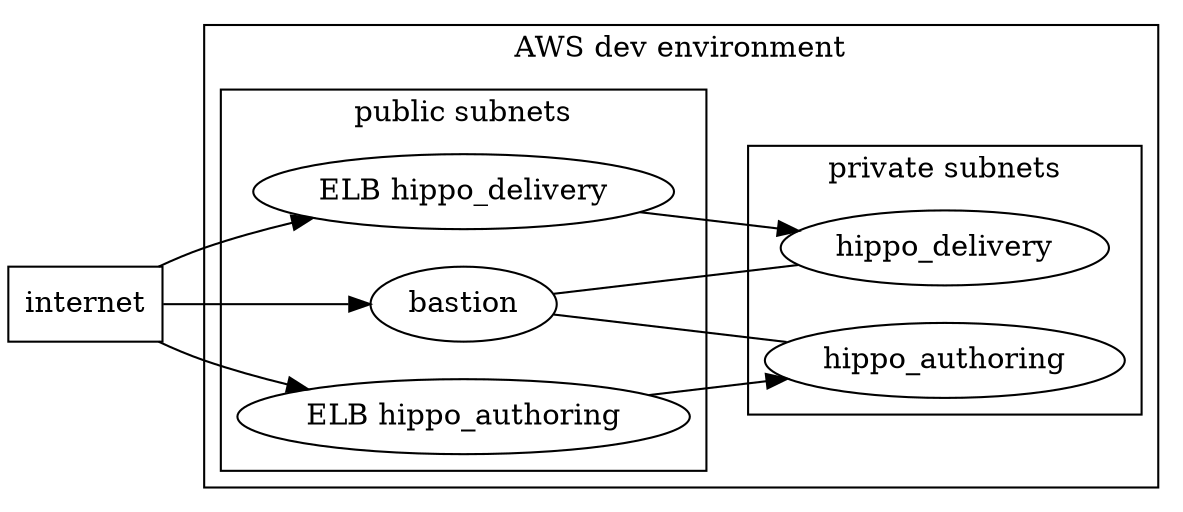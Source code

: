 digraph finite_state_machine {
  rankdir=LR;

  internet [shape=rectangle]

  subgraph cluster_aws {
    label = "AWS dev environment"

    subgraph cluster_public {
      label = "public subnets"
      bastion
      "ELB hippo_delivery"
      "ELB hippo_authoring"
    }
    subgraph cluster_private {
      label = "private subnets"
      hippo_authoring
      hippo_delivery
    }
  }

  internet -> bastion
  bastion -> hippo_delivery [dir=none]
  bastion -> hippo_authoring [dir=none]

  internet -> "ELB hippo_delivery" -> hippo_delivery
  internet -> "ELB hippo_authoring" -> hippo_authoring

}
